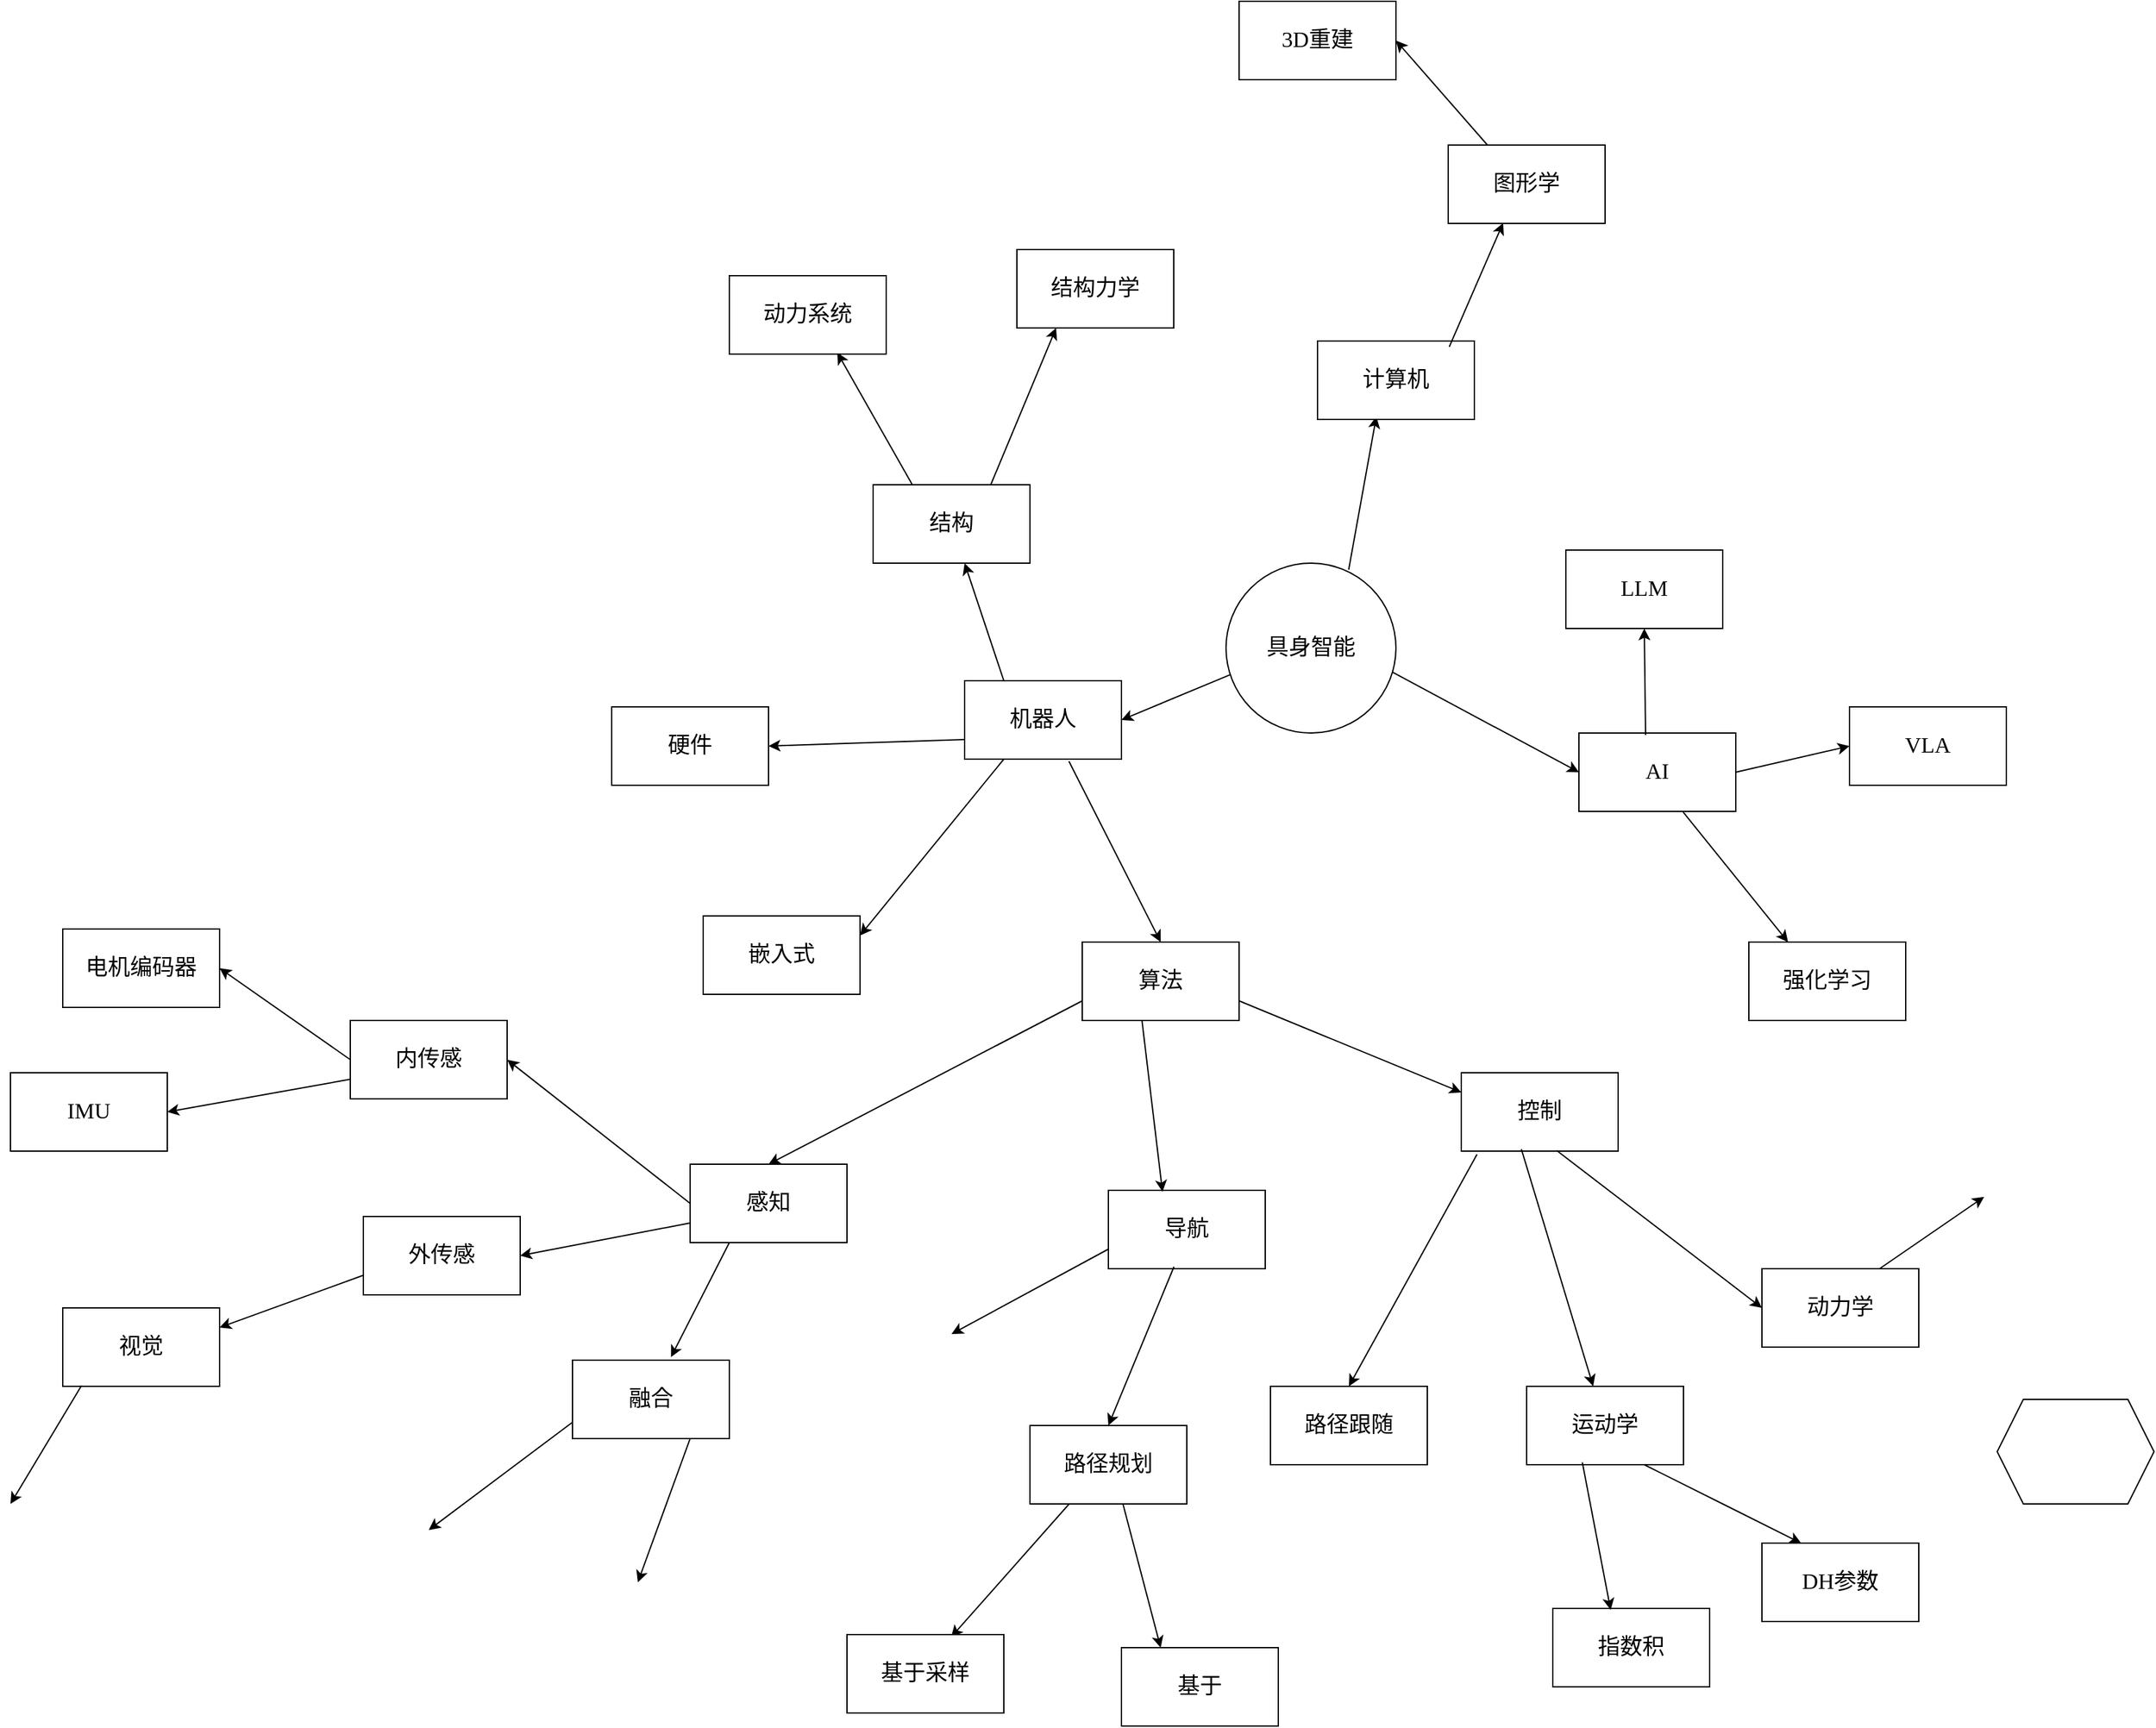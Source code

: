 <mxfile version="26.2.15">
  <diagram name="Page-1" id="dUDMpb63yqQHQvWpxwcz">
    <mxGraphModel dx="2316" dy="2075" grid="1" gridSize="10" guides="1" tooltips="1" connect="1" arrows="1" fold="1" page="1" pageScale="1" pageWidth="827" pageHeight="1169" math="0" shadow="0">
      <root>
        <mxCell id="0" />
        <mxCell id="1" parent="0" />
        <mxCell id="ozXagMjWztN7Irjtj4HX-2" value="机器人" style="rounded=0;whiteSpace=wrap;html=1;fontFamily=宋体;fontSize=17;" parent="1" vertex="1">
          <mxGeometry x="120" y="260" width="120" height="60" as="geometry" />
        </mxCell>
        <mxCell id="ozXagMjWztN7Irjtj4HX-3" value="AI" style="rounded=0;whiteSpace=wrap;html=1;fontFamily=宋体;fontSize=17;" parent="1" vertex="1">
          <mxGeometry x="590" y="300" width="120" height="60" as="geometry" />
        </mxCell>
        <mxCell id="ozXagMjWztN7Irjtj4HX-7" value="硬件" style="rounded=0;whiteSpace=wrap;html=1;fontFamily=宋体;fontSize=17;" parent="1" vertex="1">
          <mxGeometry x="-150" y="280" width="120" height="60" as="geometry" />
        </mxCell>
        <mxCell id="ozXagMjWztN7Irjtj4HX-8" value="结构" style="rounded=0;whiteSpace=wrap;html=1;fontFamily=宋体;fontSize=17;" parent="1" vertex="1">
          <mxGeometry x="50" y="110" width="120" height="60" as="geometry" />
        </mxCell>
        <mxCell id="ozXagMjWztN7Irjtj4HX-11" value="" style="endArrow=classic;html=1;rounded=0;exitX=0.25;exitY=0;exitDx=0;exitDy=0;" parent="1" source="ozXagMjWztN7Irjtj4HX-2" edge="1">
          <mxGeometry width="50" height="50" relative="1" as="geometry">
            <mxPoint x="240" y="230" as="sourcePoint" />
            <mxPoint x="120" y="170" as="targetPoint" />
          </mxGeometry>
        </mxCell>
        <mxCell id="ozXagMjWztN7Irjtj4HX-12" value="" style="endArrow=classic;html=1;rounded=0;exitX=0;exitY=0.75;exitDx=0;exitDy=0;entryX=1;entryY=0.5;entryDx=0;entryDy=0;" parent="1" source="ozXagMjWztN7Irjtj4HX-2" target="ozXagMjWztN7Irjtj4HX-7" edge="1">
          <mxGeometry width="50" height="50" relative="1" as="geometry">
            <mxPoint x="90" y="460" as="sourcePoint" />
            <mxPoint x="60" y="370" as="targetPoint" />
          </mxGeometry>
        </mxCell>
        <mxCell id="ozXagMjWztN7Irjtj4HX-14" value="算法" style="rounded=0;whiteSpace=wrap;html=1;fontFamily=宋体;fontSize=17;" parent="1" vertex="1">
          <mxGeometry x="210" y="460" width="120" height="60" as="geometry" />
        </mxCell>
        <mxCell id="ozXagMjWztN7Irjtj4HX-15" value="" style="endArrow=classic;html=1;rounded=0;exitX=0.665;exitY=1.027;exitDx=0;exitDy=0;entryX=0.5;entryY=0;entryDx=0;entryDy=0;exitPerimeter=0;" parent="1" source="ozXagMjWztN7Irjtj4HX-2" target="ozXagMjWztN7Irjtj4HX-14" edge="1">
          <mxGeometry width="50" height="50" relative="1" as="geometry">
            <mxPoint x="160" y="330" as="sourcePoint" />
            <mxPoint x="40" y="400" as="targetPoint" />
          </mxGeometry>
        </mxCell>
        <mxCell id="ozXagMjWztN7Irjtj4HX-16" value="嵌入式" style="rounded=0;whiteSpace=wrap;html=1;fontFamily=宋体;fontSize=17;" parent="1" vertex="1">
          <mxGeometry x="-80" y="440" width="120" height="60" as="geometry" />
        </mxCell>
        <mxCell id="ozXagMjWztN7Irjtj4HX-17" value="" style="endArrow=classic;html=1;rounded=0;exitX=0.25;exitY=1;exitDx=0;exitDy=0;entryX=1;entryY=0.25;entryDx=0;entryDy=0;" parent="1" source="ozXagMjWztN7Irjtj4HX-2" target="ozXagMjWztN7Irjtj4HX-16" edge="1">
          <mxGeometry width="50" height="50" relative="1" as="geometry">
            <mxPoint x="130" y="315" as="sourcePoint" />
            <mxPoint x="-20" y="320" as="targetPoint" />
          </mxGeometry>
        </mxCell>
        <mxCell id="ozXagMjWztN7Irjtj4HX-18" value="" style="endArrow=classic;html=1;rounded=0;exitX=0.25;exitY=0;exitDx=0;exitDy=0;entryX=0.688;entryY=0.981;entryDx=0;entryDy=0;entryPerimeter=0;" parent="1" source="ozXagMjWztN7Irjtj4HX-8" target="ozXagMjWztN7Irjtj4HX-19" edge="1">
          <mxGeometry width="50" height="50" relative="1" as="geometry">
            <mxPoint x="100" y="30" as="sourcePoint" />
            <mxPoint x="-20" y="-70" as="targetPoint" />
          </mxGeometry>
        </mxCell>
        <mxCell id="ozXagMjWztN7Irjtj4HX-19" value="动力系统" style="rounded=0;whiteSpace=wrap;html=1;fontFamily=宋体;fontSize=17;" parent="1" vertex="1">
          <mxGeometry x="-60" y="-50" width="120" height="60" as="geometry" />
        </mxCell>
        <mxCell id="ozXagMjWztN7Irjtj4HX-20" value="结构力学" style="rounded=0;whiteSpace=wrap;html=1;fontFamily=宋体;fontSize=17;" parent="1" vertex="1">
          <mxGeometry x="160" y="-70" width="120" height="60" as="geometry" />
        </mxCell>
        <mxCell id="ozXagMjWztN7Irjtj4HX-21" value="" style="endArrow=classic;html=1;rounded=0;exitX=0.75;exitY=0;exitDx=0;exitDy=0;entryX=0.25;entryY=1;entryDx=0;entryDy=0;" parent="1" source="ozXagMjWztN7Irjtj4HX-8" target="ozXagMjWztN7Irjtj4HX-20" edge="1">
          <mxGeometry width="50" height="50" relative="1" as="geometry">
            <mxPoint x="300" y="160" as="sourcePoint" />
            <mxPoint x="270" y="70" as="targetPoint" />
          </mxGeometry>
        </mxCell>
        <mxCell id="ozXagMjWztN7Irjtj4HX-22" value="感知" style="rounded=0;whiteSpace=wrap;html=1;fontFamily=宋体;fontSize=17;" parent="1" vertex="1">
          <mxGeometry x="-90" y="630" width="120" height="60" as="geometry" />
        </mxCell>
        <mxCell id="ozXagMjWztN7Irjtj4HX-23" value="" style="endArrow=classic;html=1;rounded=0;exitX=0;exitY=0.75;exitDx=0;exitDy=0;entryX=0.5;entryY=0;entryDx=0;entryDy=0;" parent="1" source="ozXagMjWztN7Irjtj4HX-14" target="ozXagMjWztN7Irjtj4HX-22" edge="1">
          <mxGeometry width="50" height="50" relative="1" as="geometry">
            <mxPoint x="345" y="510" as="sourcePoint" />
            <mxPoint x="320" y="640" as="targetPoint" />
          </mxGeometry>
        </mxCell>
        <mxCell id="ozXagMjWztN7Irjtj4HX-24" value="控制" style="rounded=0;whiteSpace=wrap;html=1;fontFamily=宋体;fontSize=17;" parent="1" vertex="1">
          <mxGeometry x="500" y="560" width="120" height="60" as="geometry" />
        </mxCell>
        <mxCell id="ozXagMjWztN7Irjtj4HX-27" value="" style="endArrow=classic;html=1;rounded=0;exitX=1;exitY=0.75;exitDx=0;exitDy=0;entryX=0;entryY=0.25;entryDx=0;entryDy=0;" parent="1" source="ozXagMjWztN7Irjtj4HX-14" target="ozXagMjWztN7Irjtj4HX-24" edge="1">
          <mxGeometry width="50" height="50" relative="1" as="geometry">
            <mxPoint x="300" y="527" as="sourcePoint" />
            <mxPoint x="330" y="610" as="targetPoint" />
          </mxGeometry>
        </mxCell>
        <mxCell id="ozXagMjWztN7Irjtj4HX-28" value="导航" style="rounded=0;whiteSpace=wrap;html=1;fontFamily=宋体;fontSize=17;" parent="1" vertex="1">
          <mxGeometry x="230" y="650" width="120" height="60" as="geometry" />
        </mxCell>
        <mxCell id="ozXagMjWztN7Irjtj4HX-29" value="" style="endArrow=classic;html=1;rounded=0;entryX=0.345;entryY=0.019;entryDx=0;entryDy=0;entryPerimeter=0;exitX=0.381;exitY=1.005;exitDx=0;exitDy=0;exitPerimeter=0;" parent="1" source="ozXagMjWztN7Irjtj4HX-14" target="ozXagMjWztN7Irjtj4HX-28" edge="1">
          <mxGeometry width="50" height="50" relative="1" as="geometry">
            <mxPoint x="210" y="520" as="sourcePoint" />
            <mxPoint x="330" y="610" as="targetPoint" />
          </mxGeometry>
        </mxCell>
        <mxCell id="ozXagMjWztN7Irjtj4HX-30" value="路径规划" style="rounded=0;whiteSpace=wrap;html=1;fontFamily=宋体;fontSize=17;" parent="1" vertex="1">
          <mxGeometry x="170" y="830" width="120" height="60" as="geometry" />
        </mxCell>
        <mxCell id="ozXagMjWztN7Irjtj4HX-31" value="" style="endArrow=classic;html=1;rounded=0;entryX=0.5;entryY=0;entryDx=0;entryDy=0;exitX=0.418;exitY=0.975;exitDx=0;exitDy=0;exitPerimeter=0;" parent="1" source="ozXagMjWztN7Irjtj4HX-28" target="ozXagMjWztN7Irjtj4HX-30" edge="1">
          <mxGeometry width="50" height="50" relative="1" as="geometry">
            <mxPoint x="236" y="532" as="sourcePoint" />
            <mxPoint x="111" y="661" as="targetPoint" />
          </mxGeometry>
        </mxCell>
        <mxCell id="ozXagMjWztN7Irjtj4HX-32" value="路径跟随" style="rounded=0;whiteSpace=wrap;html=1;fontFamily=宋体;fontSize=17;" parent="1" vertex="1">
          <mxGeometry x="354" y="800" width="120" height="60" as="geometry" />
        </mxCell>
        <mxCell id="ozXagMjWztN7Irjtj4HX-33" value="" style="endArrow=classic;html=1;rounded=0;exitX=0.1;exitY=1.042;exitDx=0;exitDy=0;entryX=0.5;entryY=0;entryDx=0;entryDy=0;exitPerimeter=0;" parent="1" source="ozXagMjWztN7Irjtj4HX-24" target="ozXagMjWztN7Irjtj4HX-32" edge="1">
          <mxGeometry width="50" height="50" relative="1" as="geometry">
            <mxPoint x="340" y="515" as="sourcePoint" />
            <mxPoint x="510" y="600" as="targetPoint" />
          </mxGeometry>
        </mxCell>
        <mxCell id="ozXagMjWztN7Irjtj4HX-34" value="动力学" style="rounded=0;whiteSpace=wrap;html=1;fontFamily=宋体;fontSize=17;" parent="1" vertex="1">
          <mxGeometry x="730" y="710" width="120" height="60" as="geometry" />
        </mxCell>
        <mxCell id="ozXagMjWztN7Irjtj4HX-35" value="运动学" style="rounded=0;whiteSpace=wrap;html=1;fontFamily=宋体;fontSize=17;" parent="1" vertex="1">
          <mxGeometry x="550" y="800" width="120" height="60" as="geometry" />
        </mxCell>
        <mxCell id="ozXagMjWztN7Irjtj4HX-36" value="" style="endArrow=classic;html=1;rounded=0;exitX=0.383;exitY=0.975;exitDx=0;exitDy=0;exitPerimeter=0;" parent="1" source="ozXagMjWztN7Irjtj4HX-24" target="ozXagMjWztN7Irjtj4HX-35" edge="1">
          <mxGeometry width="50" height="50" relative="1" as="geometry">
            <mxPoint x="600" y="630" as="sourcePoint" />
            <mxPoint x="711" y="710" as="targetPoint" />
          </mxGeometry>
        </mxCell>
        <mxCell id="ozXagMjWztN7Irjtj4HX-37" value="" style="endArrow=classic;html=1;rounded=0;entryX=0;entryY=0.5;entryDx=0;entryDy=0;exitX=0.608;exitY=0.992;exitDx=0;exitDy=0;exitPerimeter=0;" parent="1" source="ozXagMjWztN7Irjtj4HX-24" target="ozXagMjWztN7Irjtj4HX-34" edge="1">
          <mxGeometry width="50" height="50" relative="1" as="geometry">
            <mxPoint x="620" y="575" as="sourcePoint" />
            <mxPoint x="508" y="750" as="targetPoint" />
          </mxGeometry>
        </mxCell>
        <mxCell id="ozXagMjWztN7Irjtj4HX-39" value="" style="endArrow=classic;html=1;rounded=0;exitX=0.75;exitY=0;exitDx=0;exitDy=0;entryX=0;entryY=0.75;entryDx=0;entryDy=0;" parent="1" source="ozXagMjWztN7Irjtj4HX-34" edge="1">
          <mxGeometry width="50" height="50" relative="1" as="geometry">
            <mxPoint x="630" y="585" as="sourcePoint" />
            <mxPoint x="900" y="655.0" as="targetPoint" />
          </mxGeometry>
        </mxCell>
        <mxCell id="ozXagMjWztN7Irjtj4HX-41" value="" style="endArrow=classic;html=1;rounded=0;exitX=0;exitY=0.75;exitDx=0;exitDy=0;" parent="1" source="ozXagMjWztN7Irjtj4HX-28" edge="1">
          <mxGeometry width="50" height="50" relative="1" as="geometry">
            <mxPoint x="290" y="719" as="sourcePoint" />
            <mxPoint x="110" y="760" as="targetPoint" />
          </mxGeometry>
        </mxCell>
        <mxCell id="ozXagMjWztN7Irjtj4HX-42" value="" style="endArrow=classic;html=1;rounded=0;exitX=0;exitY=0.5;exitDx=0;exitDy=0;entryX=1;entryY=0.5;entryDx=0;entryDy=0;" parent="1" source="ozXagMjWztN7Irjtj4HX-22" target="ozXagMjWztN7Irjtj4HX-48" edge="1">
          <mxGeometry width="50" height="50" relative="1" as="geometry">
            <mxPoint x="240" y="705" as="sourcePoint" />
            <mxPoint x="-260" y="640" as="targetPoint" />
          </mxGeometry>
        </mxCell>
        <mxCell id="ozXagMjWztN7Irjtj4HX-43" value="" style="endArrow=classic;html=1;rounded=0;exitX=0.25;exitY=1;exitDx=0;exitDy=0;entryX=0.628;entryY=-0.039;entryDx=0;entryDy=0;entryPerimeter=0;" parent="1" source="ozXagMjWztN7Irjtj4HX-22" target="ozXagMjWztN7Irjtj4HX-46" edge="1">
          <mxGeometry width="50" height="50" relative="1" as="geometry">
            <mxPoint x="-90" y="670" as="sourcePoint" />
            <mxPoint x="-120" y="790" as="targetPoint" />
          </mxGeometry>
        </mxCell>
        <mxCell id="ozXagMjWztN7Irjtj4HX-45" value="" style="endArrow=classic;html=1;rounded=0;" parent="1" edge="1">
          <mxGeometry width="50" height="50" relative="1" as="geometry">
            <mxPoint x="-170" y="820" as="sourcePoint" />
            <mxPoint x="-290" y="910" as="targetPoint" />
          </mxGeometry>
        </mxCell>
        <mxCell id="ozXagMjWztN7Irjtj4HX-46" value="融合" style="rounded=0;whiteSpace=wrap;html=1;fontFamily=宋体;fontSize=17;" parent="1" vertex="1">
          <mxGeometry x="-180" y="780" width="120" height="60" as="geometry" />
        </mxCell>
        <mxCell id="ozXagMjWztN7Irjtj4HX-47" value="" style="endArrow=classic;html=1;rounded=0;exitX=0;exitY=0.5;exitDx=0;exitDy=0;entryX=1;entryY=0.5;entryDx=0;entryDy=0;" parent="1" source="ozXagMjWztN7Irjtj4HX-48" target="ozXagMjWztN7Irjtj4HX-81" edge="1">
          <mxGeometry width="50" height="50" relative="1" as="geometry">
            <mxPoint x="-420" y="680" as="sourcePoint" />
            <mxPoint x="-480" y="480" as="targetPoint" />
          </mxGeometry>
        </mxCell>
        <mxCell id="ozXagMjWztN7Irjtj4HX-48" value="内传感" style="rounded=0;whiteSpace=wrap;html=1;fontFamily=宋体;fontSize=17;" parent="1" vertex="1">
          <mxGeometry x="-350" y="520" width="120" height="60" as="geometry" />
        </mxCell>
        <mxCell id="ozXagMjWztN7Irjtj4HX-49" value="外传感" style="rounded=0;whiteSpace=wrap;html=1;fontFamily=宋体;fontSize=17;" parent="1" vertex="1">
          <mxGeometry x="-340" y="670" width="120" height="60" as="geometry" />
        </mxCell>
        <mxCell id="ozXagMjWztN7Irjtj4HX-54" value="" style="endArrow=classic;html=1;rounded=0;exitX=0;exitY=0.75;exitDx=0;exitDy=0;entryX=1;entryY=0.5;entryDx=0;entryDy=0;" parent="1" source="ozXagMjWztN7Irjtj4HX-22" target="ozXagMjWztN7Irjtj4HX-49" edge="1">
          <mxGeometry width="50" height="50" relative="1" as="geometry">
            <mxPoint x="-80" y="670" as="sourcePoint" />
            <mxPoint x="-220" y="560" as="targetPoint" />
          </mxGeometry>
        </mxCell>
        <mxCell id="ozXagMjWztN7Irjtj4HX-55" value="" style="shape=hexagon;perimeter=hexagonPerimeter2;whiteSpace=wrap;html=1;fixedSize=1;" parent="1" vertex="1">
          <mxGeometry x="910" y="810" width="120" height="80" as="geometry" />
        </mxCell>
        <mxCell id="ozXagMjWztN7Irjtj4HX-56" value="" style="endArrow=classic;html=1;rounded=0;exitX=0.25;exitY=1;exitDx=0;exitDy=0;entryX=0.664;entryY=0.033;entryDx=0;entryDy=0;entryPerimeter=0;" parent="1" source="ozXagMjWztN7Irjtj4HX-30" target="ozXagMjWztN7Irjtj4HX-59" edge="1">
          <mxGeometry width="50" height="50" relative="1" as="geometry">
            <mxPoint x="290" y="719" as="sourcePoint" />
            <mxPoint x="120" y="1000" as="targetPoint" />
          </mxGeometry>
        </mxCell>
        <mxCell id="ozXagMjWztN7Irjtj4HX-57" value="" style="endArrow=classic;html=1;rounded=0;exitX=0.593;exitY=1.003;exitDx=0;exitDy=0;exitPerimeter=0;entryX=0.25;entryY=0;entryDx=0;entryDy=0;" parent="1" source="ozXagMjWztN7Irjtj4HX-30" target="ozXagMjWztN7Irjtj4HX-60" edge="1">
          <mxGeometry width="50" height="50" relative="1" as="geometry">
            <mxPoint x="242" y="893" as="sourcePoint" />
            <mxPoint x="250" y="1030" as="targetPoint" />
          </mxGeometry>
        </mxCell>
        <mxCell id="ozXagMjWztN7Irjtj4HX-59" value="基于采样&lt;span style=&quot;color: rgba(0, 0, 0, 0); font-family: monospace; font-size: 0px; text-align: start; text-wrap-mode: nowrap;&quot;&gt;%3CmxGraphModel%3E%3Croot%3E%3CmxCell%20id%3D%220%22%2F%3E%3CmxCell%20id%3D%221%22%20parent%3D%220%22%2F%3E%3CmxCell%20id%3D%222%22%20value%3D%22%E8%B7%AF%E5%BE%84%E8%A7%84%E5%88%92%22%20style%3D%22rounded%3D0%3BwhiteSpace%3Dwrap%3Bhtml%3D1%3BfontFamily%3D%E5%AE%8B%E4%BD%93%3BfontSize%3D17%3B%22%20vertex%3D%221%22%20parent%3D%221%22%3E%3CmxGeometry%20x%3D%22170%22%20y%3D%22830%22%20width%3D%22120%22%20height%3D%2260%22%20as%3D%22geometry%22%2F%3E%3C%2FmxCell%3E%3C%2Froot%3E%3C%2FmxGraphModel%3E&lt;/span&gt;" style="rounded=0;whiteSpace=wrap;html=1;fontFamily=宋体;fontSize=17;" parent="1" vertex="1">
          <mxGeometry x="30" y="990" width="120" height="60" as="geometry" />
        </mxCell>
        <mxCell id="ozXagMjWztN7Irjtj4HX-60" value="基于" style="rounded=0;whiteSpace=wrap;html=1;fontFamily=宋体;fontSize=17;" parent="1" vertex="1">
          <mxGeometry x="240" y="1000" width="120" height="60" as="geometry" />
        </mxCell>
        <mxCell id="ozXagMjWztN7Irjtj4HX-61" value="VLA" style="rounded=0;whiteSpace=wrap;html=1;fontFamily=宋体;fontSize=17;" parent="1" vertex="1">
          <mxGeometry x="797" y="280" width="120" height="60" as="geometry" />
        </mxCell>
        <mxCell id="ozXagMjWztN7Irjtj4HX-62" value="LLM" style="rounded=0;whiteSpace=wrap;html=1;fontFamily=宋体;fontSize=17;" parent="1" vertex="1">
          <mxGeometry x="580" y="160" width="120" height="60" as="geometry" />
        </mxCell>
        <mxCell id="ozXagMjWztN7Irjtj4HX-64" value="" style="endArrow=classic;html=1;rounded=0;exitX=0.425;exitY=0.025;exitDx=0;exitDy=0;exitPerimeter=0;entryX=0.5;entryY=1;entryDx=0;entryDy=0;" parent="1" source="ozXagMjWztN7Irjtj4HX-3" target="ozXagMjWztN7Irjtj4HX-62" edge="1">
          <mxGeometry width="50" height="50" relative="1" as="geometry">
            <mxPoint x="730" y="400" as="sourcePoint" />
            <mxPoint x="690" y="190" as="targetPoint" />
          </mxGeometry>
        </mxCell>
        <mxCell id="ozXagMjWztN7Irjtj4HX-65" value="" style="endArrow=classic;html=1;rounded=0;exitX=1;exitY=0.5;exitDx=0;exitDy=0;entryX=0;entryY=0.5;entryDx=0;entryDy=0;" parent="1" source="ozXagMjWztN7Irjtj4HX-3" target="ozXagMjWztN7Irjtj4HX-61" edge="1">
          <mxGeometry width="50" height="50" relative="1" as="geometry">
            <mxPoint x="690" y="370" as="sourcePoint" />
            <mxPoint x="761" y="460" as="targetPoint" />
          </mxGeometry>
        </mxCell>
        <mxCell id="ozXagMjWztN7Irjtj4HX-66" value="&lt;span style=&quot;font-family: 宋体; font-size: 17px;&quot;&gt;具身智能&lt;/span&gt;" style="ellipse;whiteSpace=wrap;html=1;aspect=fixed;" parent="1" vertex="1">
          <mxGeometry x="320" y="170" width="130" height="130" as="geometry" />
        </mxCell>
        <mxCell id="ozXagMjWztN7Irjtj4HX-67" value="" style="endArrow=classic;html=1;rounded=0;exitX=0.026;exitY=0.656;exitDx=0;exitDy=0;exitPerimeter=0;entryX=1;entryY=0.5;entryDx=0;entryDy=0;" parent="1" source="ozXagMjWztN7Irjtj4HX-66" target="ozXagMjWztN7Irjtj4HX-2" edge="1">
          <mxGeometry width="50" height="50" relative="1" as="geometry">
            <mxPoint x="350" y="370" as="sourcePoint" />
            <mxPoint x="400" y="320" as="targetPoint" />
          </mxGeometry>
        </mxCell>
        <mxCell id="ozXagMjWztN7Irjtj4HX-68" value="" style="endArrow=classic;html=1;rounded=0;exitX=0.98;exitY=0.642;exitDx=0;exitDy=0;exitPerimeter=0;entryX=0;entryY=0.5;entryDx=0;entryDy=0;" parent="1" source="ozXagMjWztN7Irjtj4HX-66" target="ozXagMjWztN7Irjtj4HX-3" edge="1">
          <mxGeometry width="50" height="50" relative="1" as="geometry">
            <mxPoint x="333" y="265" as="sourcePoint" />
            <mxPoint x="250" y="300" as="targetPoint" />
          </mxGeometry>
        </mxCell>
        <mxCell id="ozXagMjWztN7Irjtj4HX-69" value="" style="endArrow=classic;html=1;rounded=0;exitX=0.665;exitY=1.01;exitDx=0;exitDy=0;exitPerimeter=0;entryX=0.25;entryY=0;entryDx=0;entryDy=0;" parent="1" source="ozXagMjWztN7Irjtj4HX-3" target="ozXagMjWztN7Irjtj4HX-71" edge="1">
          <mxGeometry width="50" height="50" relative="1" as="geometry">
            <mxPoint x="639" y="491" as="sourcePoint" />
            <mxPoint x="760" y="450" as="targetPoint" />
          </mxGeometry>
        </mxCell>
        <mxCell id="ozXagMjWztN7Irjtj4HX-71" value="强化学习" style="rounded=0;whiteSpace=wrap;html=1;fontFamily=宋体;fontSize=17;" parent="1" vertex="1">
          <mxGeometry x="720" y="460" width="120" height="60" as="geometry" />
        </mxCell>
        <mxCell id="ozXagMjWztN7Irjtj4HX-72" value="DH参数" style="rounded=0;whiteSpace=wrap;html=1;fontFamily=宋体;fontSize=17;" parent="1" vertex="1">
          <mxGeometry x="730" y="920" width="120" height="60" as="geometry" />
        </mxCell>
        <mxCell id="ozXagMjWztN7Irjtj4HX-74" value="" style="endArrow=classic;html=1;rounded=0;exitX=0.75;exitY=1;exitDx=0;exitDy=0;entryX=0.25;entryY=0;entryDx=0;entryDy=0;" parent="1" source="ozXagMjWztN7Irjtj4HX-35" target="ozXagMjWztN7Irjtj4HX-72" edge="1">
          <mxGeometry width="50" height="50" relative="1" as="geometry">
            <mxPoint x="556" y="629" as="sourcePoint" />
            <mxPoint x="611" y="810" as="targetPoint" />
            <Array as="points">
              <mxPoint x="700" y="890" />
            </Array>
          </mxGeometry>
        </mxCell>
        <mxCell id="ozXagMjWztN7Irjtj4HX-75" value="指数积" style="rounded=0;whiteSpace=wrap;html=1;fontFamily=宋体;fontSize=17;" parent="1" vertex="1">
          <mxGeometry x="570" y="970" width="120" height="60" as="geometry" />
        </mxCell>
        <mxCell id="ozXagMjWztN7Irjtj4HX-77" value="" style="endArrow=classic;html=1;rounded=0;exitX=0.355;exitY=0.97;exitDx=0;exitDy=0;exitPerimeter=0;entryX=0.369;entryY=0.019;entryDx=0;entryDy=0;entryPerimeter=0;" parent="1" source="ozXagMjWztN7Irjtj4HX-35" target="ozXagMjWztN7Irjtj4HX-75" edge="1">
          <mxGeometry width="50" height="50" relative="1" as="geometry">
            <mxPoint x="570" y="980" as="sourcePoint" />
            <mxPoint x="620" y="930" as="targetPoint" />
          </mxGeometry>
        </mxCell>
        <mxCell id="ozXagMjWztN7Irjtj4HX-78" value="" style="endArrow=classic;html=1;rounded=0;exitX=0.722;exitY=0.038;exitDx=0;exitDy=0;entryX=0.375;entryY=0.963;entryDx=0;entryDy=0;entryPerimeter=0;exitPerimeter=0;" parent="1" source="ozXagMjWztN7Irjtj4HX-66" target="ozXagMjWztN7Irjtj4HX-79" edge="1">
          <mxGeometry width="50" height="50" relative="1" as="geometry">
            <mxPoint x="457" y="263" as="sourcePoint" />
            <mxPoint x="460" y="-50" as="targetPoint" />
          </mxGeometry>
        </mxCell>
        <mxCell id="ozXagMjWztN7Irjtj4HX-79" value="计算机" style="rounded=0;whiteSpace=wrap;html=1;fontFamily=宋体;fontSize=17;" parent="1" vertex="1">
          <mxGeometry x="390" width="120" height="60" as="geometry" />
        </mxCell>
        <mxCell id="ozXagMjWztN7Irjtj4HX-81" value="电机编码器" style="rounded=0;whiteSpace=wrap;html=1;fontFamily=宋体;fontSize=17;" parent="1" vertex="1">
          <mxGeometry x="-570" y="450" width="120" height="60" as="geometry" />
        </mxCell>
        <mxCell id="ozXagMjWztN7Irjtj4HX-82" value="IMU" style="rounded=0;whiteSpace=wrap;html=1;fontFamily=宋体;fontSize=17;" parent="1" vertex="1">
          <mxGeometry x="-610" y="560" width="120" height="60" as="geometry" />
        </mxCell>
        <mxCell id="ozXagMjWztN7Irjtj4HX-83" value="" style="endArrow=classic;html=1;rounded=0;exitX=0;exitY=0.75;exitDx=0;exitDy=0;entryX=1;entryY=0.5;entryDx=0;entryDy=0;" parent="1" source="ozXagMjWztN7Irjtj4HX-48" target="ozXagMjWztN7Irjtj4HX-82" edge="1">
          <mxGeometry width="50" height="50" relative="1" as="geometry">
            <mxPoint x="-340" y="560" as="sourcePoint" />
            <mxPoint x="-440" y="490" as="targetPoint" />
          </mxGeometry>
        </mxCell>
        <mxCell id="ozXagMjWztN7Irjtj4HX-84" value="视觉" style="rounded=0;whiteSpace=wrap;html=1;fontFamily=宋体;fontSize=17;" parent="1" vertex="1">
          <mxGeometry x="-570" y="740" width="120" height="60" as="geometry" />
        </mxCell>
        <mxCell id="ozXagMjWztN7Irjtj4HX-85" value="" style="endArrow=classic;html=1;rounded=0;exitX=0;exitY=0.75;exitDx=0;exitDy=0;entryX=1;entryY=0.25;entryDx=0;entryDy=0;" parent="1" source="ozXagMjWztN7Irjtj4HX-49" target="ozXagMjWztN7Irjtj4HX-84" edge="1">
          <mxGeometry width="50" height="50" relative="1" as="geometry">
            <mxPoint x="-380" y="687.5" as="sourcePoint" />
            <mxPoint x="-520" y="712.5" as="targetPoint" />
          </mxGeometry>
        </mxCell>
        <mxCell id="ozXagMjWztN7Irjtj4HX-86" value="" style="endArrow=classic;html=1;rounded=0;exitX=0.12;exitY=0.99;exitDx=0;exitDy=0;exitPerimeter=0;" parent="1" source="ozXagMjWztN7Irjtj4HX-84" edge="1">
          <mxGeometry width="50" height="50" relative="1" as="geometry">
            <mxPoint x="-500" y="850" as="sourcePoint" />
            <mxPoint x="-610" y="890" as="targetPoint" />
          </mxGeometry>
        </mxCell>
        <mxCell id="ozXagMjWztN7Irjtj4HX-87" value="" style="endArrow=classic;html=1;rounded=0;exitX=0.75;exitY=1;exitDx=0;exitDy=0;" parent="1" source="ozXagMjWztN7Irjtj4HX-46" edge="1">
          <mxGeometry width="50" height="50" relative="1" as="geometry">
            <mxPoint x="-80" y="900" as="sourcePoint" />
            <mxPoint x="-130" y="950" as="targetPoint" />
          </mxGeometry>
        </mxCell>
        <mxCell id="rtpB-HcPNaCeteyEXE7F-1" value="" style="endArrow=classic;html=1;rounded=0;exitX=0.84;exitY=0.074;exitDx=0;exitDy=0;exitPerimeter=0;entryX=0.35;entryY=0.993;entryDx=0;entryDy=0;entryPerimeter=0;" edge="1" parent="1" source="ozXagMjWztN7Irjtj4HX-79" target="rtpB-HcPNaCeteyEXE7F-2">
          <mxGeometry width="50" height="50" relative="1" as="geometry">
            <mxPoint x="649" y="-63" as="sourcePoint" />
            <mxPoint x="550" y="-90" as="targetPoint" />
          </mxGeometry>
        </mxCell>
        <mxCell id="rtpB-HcPNaCeteyEXE7F-2" value="图形学" style="rounded=0;whiteSpace=wrap;html=1;fontFamily=宋体;fontSize=17;" vertex="1" parent="1">
          <mxGeometry x="490" y="-150" width="120" height="60" as="geometry" />
        </mxCell>
        <mxCell id="rtpB-HcPNaCeteyEXE7F-3" value="" style="endArrow=classic;html=1;rounded=0;exitX=0.25;exitY=0;exitDx=0;exitDy=0;entryX=1;entryY=0.5;entryDx=0;entryDy=0;" edge="1" parent="1" source="rtpB-HcPNaCeteyEXE7F-2" target="rtpB-HcPNaCeteyEXE7F-5">
          <mxGeometry width="50" height="50" relative="1" as="geometry">
            <mxPoint x="501" y="14" as="sourcePoint" />
            <mxPoint x="440" y="-230" as="targetPoint" />
          </mxGeometry>
        </mxCell>
        <mxCell id="rtpB-HcPNaCeteyEXE7F-5" value="3D重建" style="rounded=0;whiteSpace=wrap;html=1;fontFamily=宋体;fontSize=17;" vertex="1" parent="1">
          <mxGeometry x="330" y="-260" width="120" height="60" as="geometry" />
        </mxCell>
      </root>
    </mxGraphModel>
  </diagram>
</mxfile>
